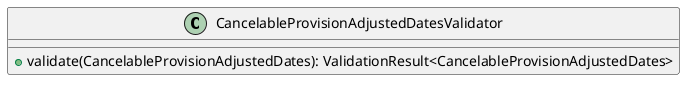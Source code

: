 @startuml

    class CancelableProvisionAdjustedDatesValidator [[CancelableProvisionAdjustedDatesValidator.html]] {
        +validate(CancelableProvisionAdjustedDates): ValidationResult<CancelableProvisionAdjustedDates>
    }

@enduml
